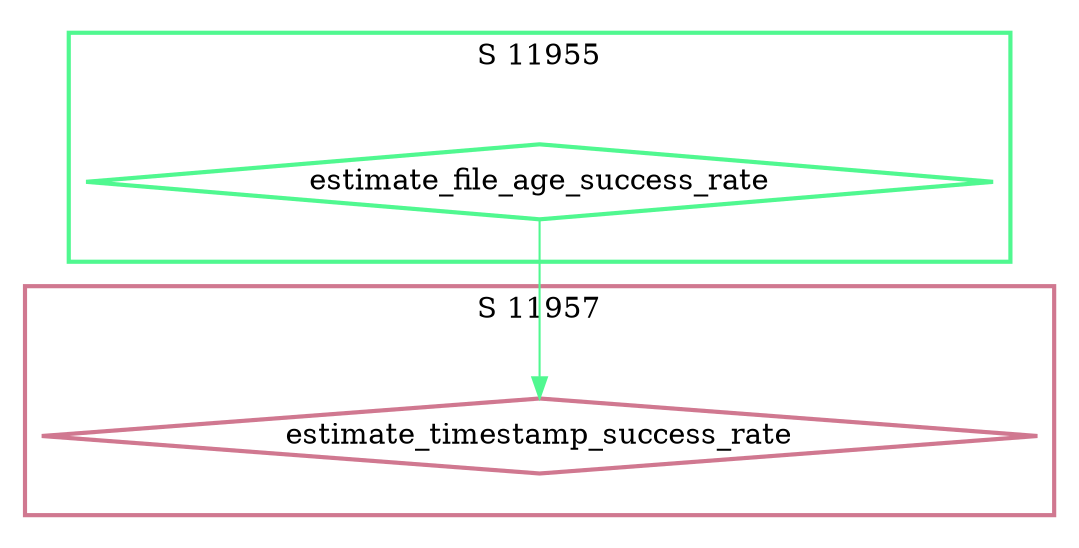 digraph G {
  ratio=0.500000;
  "UV estimate_file_age_success_rate (11955)" [shape=diamond,
                                               label="estimate_file_age_success_rate",
                                               color="#50F890", style=bold];
  "UV estimate_timestamp_success_rate (11957)" [shape=diamond,
                                                label="estimate_timestamp_success_rate",
                                                color="#D07890", style=bold];
  
  subgraph cluster_11955 { label="S 11955";
    color="#50F890";
    style=bold;
    "UV estimate_file_age_success_rate (11955)"; };
  subgraph cluster_11957 { label="S 11957";
    color="#D07890";
    style=bold;
    "UV estimate_timestamp_success_rate (11957)"; };
  
  "UV estimate_file_age_success_rate (11955)" -> "UV estimate_timestamp_success_rate (11957)" [
  color="#50F890"];
  
  }